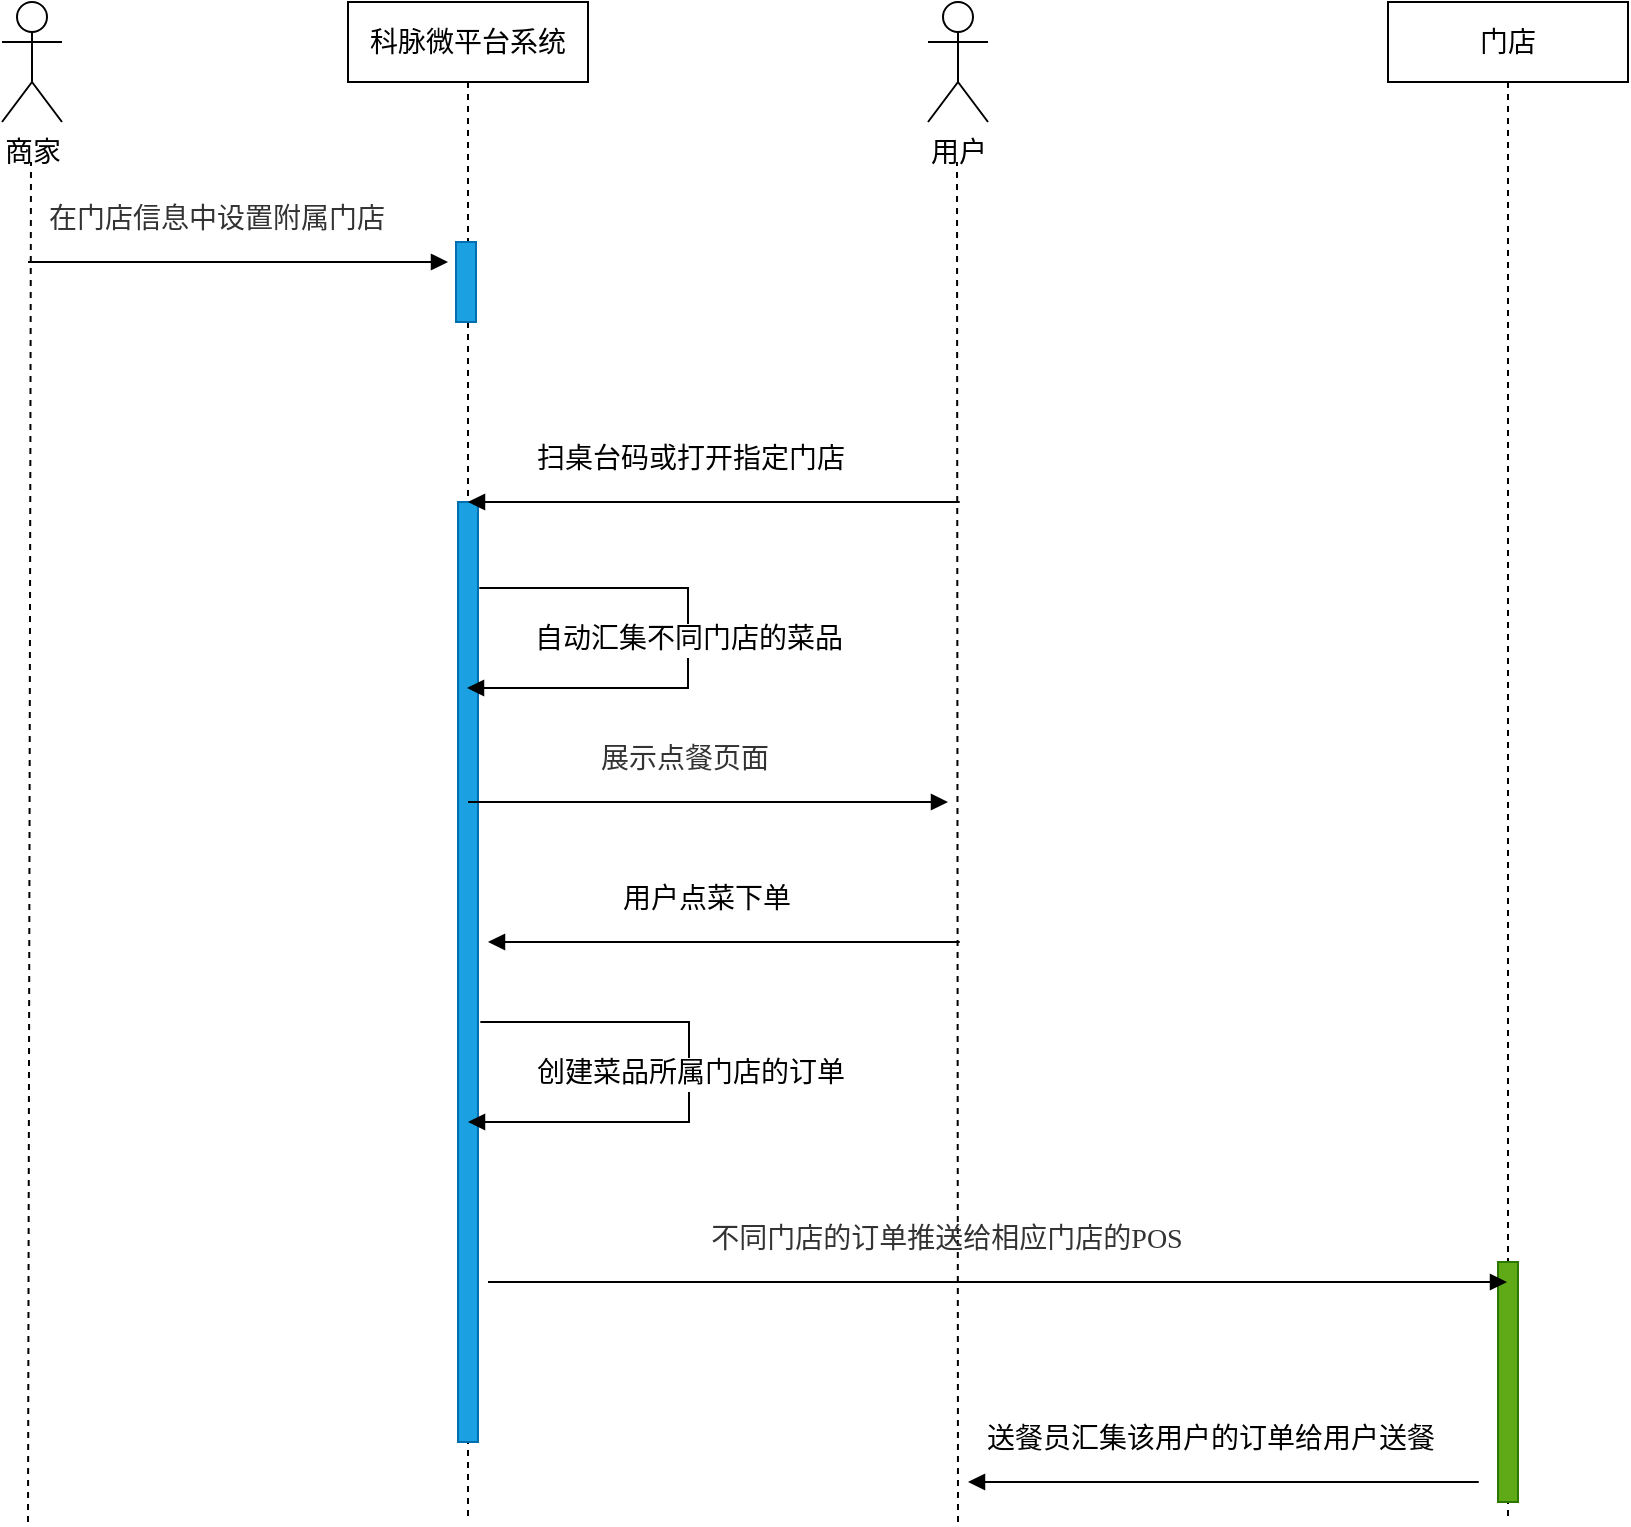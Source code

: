 <mxfile version="14.5.3" type="github">
  <diagram id="5aa129d9-4b51-9b99-0a78-bb2f967fc3d4" name="Page-1">
    <mxGraphModel dx="1822" dy="794" grid="1" gridSize="10" guides="1" tooltips="1" connect="1" arrows="1" fold="1" page="0" pageScale="1" pageWidth="827" pageHeight="1169" background="#ffffff" math="0" shadow="0">
      <root>
        <mxCell id="0" />
        <mxCell id="1" parent="0" />
        <mxCell id="y1rh6phJj4241kgfLrmI-49" value="&lt;font style=&quot;font-size: 14px&quot;&gt;商家&lt;/font&gt;" style="shape=umlActor;verticalLabelPosition=bottom;verticalAlign=top;html=1;outlineConnect=0;movable=1;resizable=1;rotatable=1;deletable=1;editable=1;connectable=1;" parent="1" vertex="1">
          <mxGeometry x="-53" y="80" width="30" height="60" as="geometry" />
        </mxCell>
        <mxCell id="y1rh6phJj4241kgfLrmI-62" value="门店" style="shape=umlLifeline;perimeter=lifelinePerimeter;whiteSpace=wrap;html=1;container=1;collapsible=0;recursiveResize=0;outlineConnect=0;fontSize=14;" parent="1" vertex="1">
          <mxGeometry x="640" y="80" width="120" height="760" as="geometry" />
        </mxCell>
        <mxCell id="QpcFcwuWjfST1NYp_s-o-11" value="" style="html=1;points=[];perimeter=orthogonalPerimeter;fillColor=#60a917;strokeColor=#2D7600;fontColor=#ffffff;" parent="y1rh6phJj4241kgfLrmI-62" vertex="1">
          <mxGeometry x="55" y="630" width="10" height="120" as="geometry" />
        </mxCell>
        <mxCell id="y1rh6phJj4241kgfLrmI-64" value="&lt;font style=&quot;font-size: 14px&quot;&gt;科脉微平台系统&lt;/font&gt;" style="shape=umlLifeline;perimeter=lifelinePerimeter;whiteSpace=wrap;html=1;container=1;collapsible=0;recursiveResize=0;outlineConnect=0;" parent="1" vertex="1">
          <mxGeometry x="120" y="80" width="120" height="760" as="geometry" />
        </mxCell>
        <mxCell id="y1rh6phJj4241kgfLrmI-65" value="" style="html=1;points=[];perimeter=orthogonalPerimeter;fillColor=#1ba1e2;strokeColor=#006EAF;fontColor=#ffffff;" parent="y1rh6phJj4241kgfLrmI-64" vertex="1">
          <mxGeometry x="54" y="120" width="10" height="40" as="geometry" />
        </mxCell>
        <mxCell id="4BZDmEeJrpNxiXNP47-b-2" value="" style="html=1;points=[];perimeter=orthogonalPerimeter;fillColor=#1ba1e2;strokeColor=#006EAF;fontColor=#ffffff;" vertex="1" parent="y1rh6phJj4241kgfLrmI-64">
          <mxGeometry x="55" y="250" width="10" height="470" as="geometry" />
        </mxCell>
        <mxCell id="y1rh6phJj4241kgfLrmI-76" value="" style="endArrow=none;dashed=1;html=1;movable=1;resizable=1;rotatable=1;deletable=1;editable=1;connectable=1;" parent="1" edge="1">
          <mxGeometry width="50" height="50" relative="1" as="geometry">
            <mxPoint x="-40" y="840" as="sourcePoint" />
            <mxPoint x="-38.5" y="160" as="targetPoint" />
          </mxGeometry>
        </mxCell>
        <mxCell id="QpcFcwuWjfST1NYp_s-o-5" value="&lt;div style=&quot;text-align: left&quot;&gt;&lt;span style=&quot;font-size: 14px&quot;&gt;&lt;font color=&quot;#333333&quot;&gt;在门店信息中设置附属门店&lt;/font&gt;&lt;/span&gt;&lt;/div&gt;" style="html=1;verticalAlign=bottom;endArrow=block;labelBackgroundColor=none;fontFamily=Verdana;fontSize=12;edgeStyle=elbowEdgeStyle;elbow=vertical;" parent="1" edge="1">
          <mxGeometry x="-0.104" y="10" relative="1" as="geometry">
            <mxPoint x="-40" y="210" as="sourcePoint" />
            <mxPoint x="170" y="210" as="targetPoint" />
            <mxPoint as="offset" />
            <Array as="points">
              <mxPoint x="65" y="210" />
            </Array>
          </mxGeometry>
        </mxCell>
        <mxCell id="QpcFcwuWjfST1NYp_s-o-9" value="&lt;span style=&quot;font-size: 14px&quot;&gt;用户&lt;/span&gt;" style="shape=umlActor;verticalLabelPosition=bottom;verticalAlign=top;html=1;outlineConnect=0;movable=1;resizable=1;rotatable=1;deletable=1;editable=1;connectable=1;" parent="1" vertex="1">
          <mxGeometry x="410" y="80" width="30" height="60" as="geometry" />
        </mxCell>
        <mxCell id="QpcFcwuWjfST1NYp_s-o-10" value="" style="endArrow=none;dashed=1;html=1;movable=1;resizable=1;rotatable=1;deletable=1;editable=1;connectable=1;" parent="1" edge="1">
          <mxGeometry width="50" height="50" relative="1" as="geometry">
            <mxPoint x="425" y="840" as="sourcePoint" />
            <mxPoint x="424.5" y="160" as="targetPoint" />
          </mxGeometry>
        </mxCell>
        <mxCell id="4BZDmEeJrpNxiXNP47-b-1" value="&lt;div style=&quot;text-align: left ; font-size: 14px&quot;&gt;扫桌台码或打开指定门店&lt;/div&gt;" style="html=1;verticalAlign=bottom;endArrow=block;labelBackgroundColor=none;fontFamily=Verdana;fontSize=14;edgeStyle=elbowEdgeStyle;elbow=vertical;" edge="1" parent="1">
          <mxGeometry x="0.483" y="-10" relative="1" as="geometry">
            <mxPoint x="255.5" y="330" as="sourcePoint" />
            <mxPoint x="180" y="330" as="targetPoint" />
            <mxPoint x="1" as="offset" />
            <Array as="points">
              <mxPoint x="430.5" y="330" />
            </Array>
          </mxGeometry>
        </mxCell>
        <mxCell id="4BZDmEeJrpNxiXNP47-b-3" value="&lt;span style=&quot;font-size: 14px&quot;&gt;自动汇集不同门店的菜品&lt;/span&gt;" style="html=1;verticalAlign=bottom;endArrow=block;labelBackgroundColor=#ffffff;fontFamily=Verdana;fontSize=12;elbow=vertical;edgeStyle=orthogonalEdgeStyle;exitX=1.066;exitY=0.713;exitPerimeter=0;rounded=0;" edge="1" parent="1">
          <mxGeometry x="0.067" relative="1" as="geometry">
            <mxPoint x="185.66" y="373.01" as="sourcePoint" />
            <mxPoint x="179.5" y="423" as="targetPoint" />
            <Array as="points">
              <mxPoint x="290" y="373" />
              <mxPoint x="290" y="423" />
            </Array>
            <mxPoint as="offset" />
          </mxGeometry>
        </mxCell>
        <mxCell id="4BZDmEeJrpNxiXNP47-b-4" value="&lt;font color=&quot;#333333&quot;&gt;&lt;span style=&quot;font-size: 14px&quot;&gt;展示点餐页面&lt;/span&gt;&lt;/font&gt;" style="html=1;verticalAlign=bottom;endArrow=block;labelBackgroundColor=none;fontFamily=Verdana;fontSize=12;edgeStyle=elbowEdgeStyle;elbow=vertical;" edge="1" parent="1">
          <mxGeometry x="-0.104" y="10" relative="1" as="geometry">
            <mxPoint x="180" y="480" as="sourcePoint" />
            <mxPoint x="420" y="480" as="targetPoint" />
            <mxPoint as="offset" />
            <Array as="points">
              <mxPoint x="285" y="480" />
            </Array>
          </mxGeometry>
        </mxCell>
        <mxCell id="4BZDmEeJrpNxiXNP47-b-5" value="&lt;div style=&quot;text-align: left ; font-size: 14px&quot;&gt;用户点菜下单&lt;/div&gt;" style="html=1;verticalAlign=bottom;endArrow=block;labelBackgroundColor=none;fontFamily=Verdana;fontSize=14;edgeStyle=elbowEdgeStyle;elbow=vertical;" edge="1" parent="1">
          <mxGeometry x="0.483" y="-10" relative="1" as="geometry">
            <mxPoint x="255.5" y="550" as="sourcePoint" />
            <mxPoint x="190" y="550" as="targetPoint" />
            <mxPoint x="1" as="offset" />
            <Array as="points">
              <mxPoint x="430.5" y="550" />
            </Array>
          </mxGeometry>
        </mxCell>
        <mxCell id="4BZDmEeJrpNxiXNP47-b-6" value="&lt;span style=&quot;font-size: 14px&quot;&gt;创建菜品所属门店的订单&lt;/span&gt;" style="html=1;verticalAlign=bottom;endArrow=block;labelBackgroundColor=#ffffff;fontFamily=Verdana;fontSize=12;elbow=vertical;edgeStyle=orthogonalEdgeStyle;exitX=1.066;exitY=0.713;exitPerimeter=0;rounded=0;" edge="1" parent="1">
          <mxGeometry x="0.067" relative="1" as="geometry">
            <mxPoint x="186.16" y="590.01" as="sourcePoint" />
            <mxPoint x="180" y="640" as="targetPoint" />
            <Array as="points">
              <mxPoint x="290.5" y="590" />
              <mxPoint x="290.5" y="640" />
            </Array>
            <mxPoint as="offset" />
          </mxGeometry>
        </mxCell>
        <mxCell id="4BZDmEeJrpNxiXNP47-b-8" value="&lt;font color=&quot;#333333&quot;&gt;&lt;span style=&quot;font-size: 14px&quot;&gt;不同门店的订单推送给相应门店的POS&lt;/span&gt;&lt;/font&gt;" style="html=1;verticalAlign=bottom;endArrow=block;labelBackgroundColor=none;fontFamily=Verdana;fontSize=12;edgeStyle=elbowEdgeStyle;elbow=vertical;" edge="1" parent="1" target="y1rh6phJj4241kgfLrmI-62">
          <mxGeometry x="-0.104" y="10" relative="1" as="geometry">
            <mxPoint x="190" y="720" as="sourcePoint" />
            <mxPoint x="640" y="720" as="targetPoint" />
            <mxPoint as="offset" />
            <Array as="points">
              <mxPoint x="285" y="720" />
            </Array>
          </mxGeometry>
        </mxCell>
        <mxCell id="4BZDmEeJrpNxiXNP47-b-9" value="&lt;div style=&quot;text-align: left ; font-size: 14px&quot;&gt;送餐员汇集该用户的订单给用户送餐&lt;/div&gt;" style="html=1;verticalAlign=bottom;endArrow=block;labelBackgroundColor=none;fontFamily=Verdana;fontSize=14;edgeStyle=elbowEdgeStyle;elbow=vertical;" edge="1" parent="1">
          <mxGeometry x="0.483" y="-10" relative="1" as="geometry">
            <mxPoint x="485.5" y="820" as="sourcePoint" />
            <mxPoint x="430" y="820" as="targetPoint" />
            <mxPoint x="1" as="offset" />
            <Array as="points">
              <mxPoint x="690" y="820" />
            </Array>
          </mxGeometry>
        </mxCell>
      </root>
    </mxGraphModel>
  </diagram>
</mxfile>
